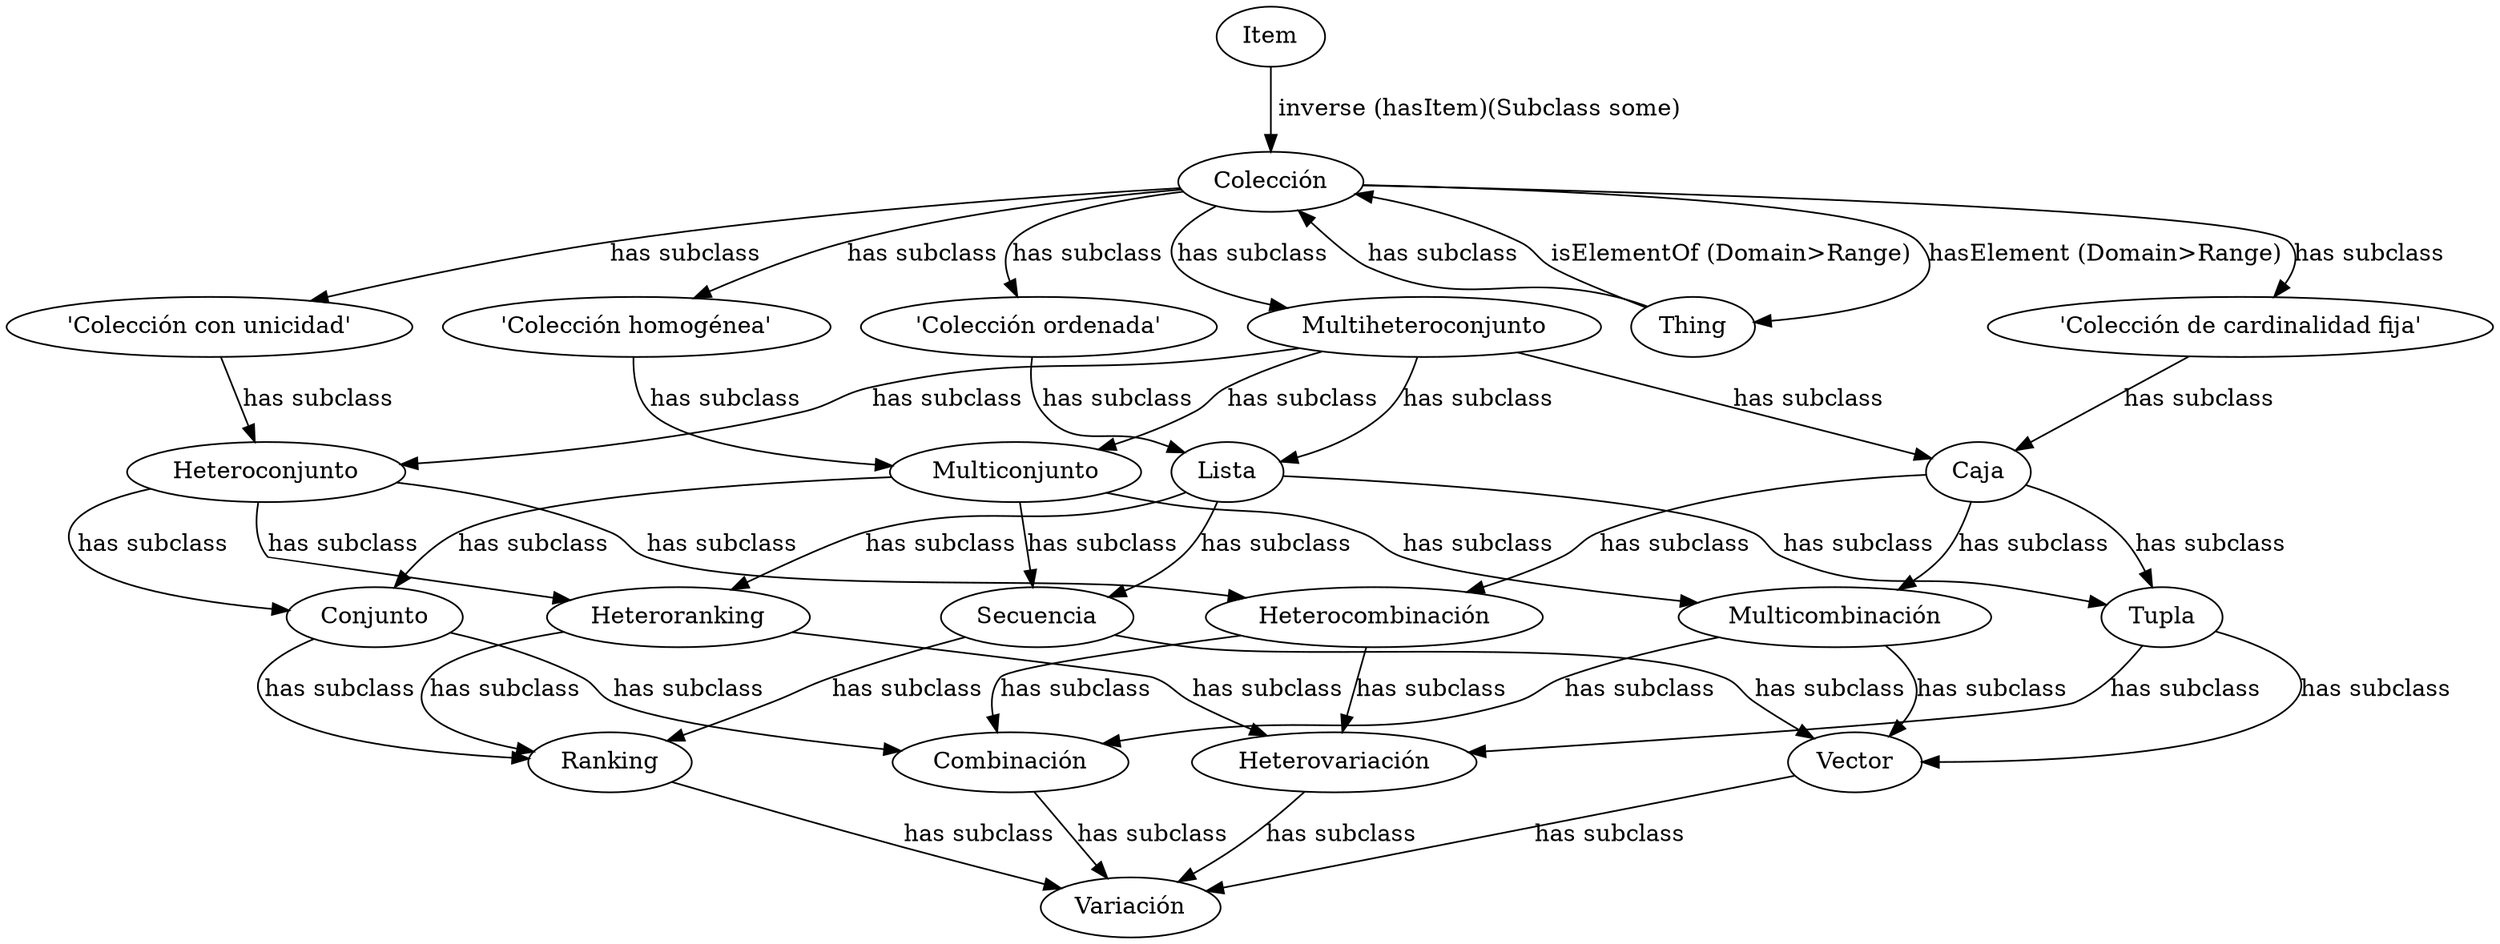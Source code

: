 digraph g {
	"Caja" -> "Tupla" [label="has subclass"]
	"Colección" -> "'Colección de cardinalidad fija'" [label="has subclass"]
	"Multicombinación" -> "Combinación" [label="has subclass"]
	"Caja" -> "Multicombinación" [label="has subclass"]
	"Secuencia" -> "Vector" [label="has subclass"]
	"Tupla" -> "Vector" [label="has subclass"]
	"Multiheteroconjunto" -> "Lista" [label="has subclass"]
	"Heteroranking" -> "Ranking" [label="has subclass"]
	"Colección" -> "Multiheteroconjunto" [label="has subclass"]
	"Combinación" -> "Variación" [label="has subclass"]
	"Conjunto" -> "Combinación" [label="has subclass"]
	"Heteroconjunto" -> "Conjunto" [label="has subclass"]
	"'Colección de cardinalidad fija'" -> "Caja" [label="has subclass"]
	"'Colección ordenada'" -> "Lista" [label="has subclass"]
	"Item" -> "Colección" [label=" inverse (hasItem)(Subclass some)"]
	"Multiconjunto" -> "Secuencia" [label="has subclass"]
	"Multicombinación" -> "Vector" [label="has subclass"]
	"Vector" -> "Variación" [label="has subclass"]
	"Thing" -> "Colección" [label="has subclass"]
	"Multiconjunto" -> "Conjunto" [label="has subclass"]
	"Conjunto" -> "Ranking" [label="has subclass"]
	"Multiheteroconjunto" -> "Heteroconjunto" [label="has subclass"]
	"Colección" -> "Thing" [label="hasElement (Domain>Range)"]
	"Caja" -> "Heterocombinación" [label="has subclass"]
	"'Colección con unicidad'" -> "Heteroconjunto" [label="has subclass"]
	"Multiheteroconjunto" -> "Multiconjunto" [label="has subclass"]
	"Tupla" -> "Heterovariación" [label="has subclass"]
	"Heterocombinación" -> "Combinación" [label="has subclass"]
	"Heteroconjunto" -> "Heteroranking" [label="has subclass"]
	"Lista" -> "Tupla" [label="has subclass"]
	"Ranking" -> "Variación" [label="has subclass"]
	"Heteroranking" -> "Heterovariación" [label="has subclass"]
	"Lista" -> "Secuencia" [label="has subclass"]
	"Secuencia" -> "Ranking" [label="has subclass"]
	"Colección" -> "'Colección ordenada'" [label="has subclass"]
	"Heteroconjunto" -> "Heterocombinación" [label="has subclass"]
	"Multiheteroconjunto" -> "Caja" [label="has subclass"]
	"Multiconjunto" -> "Multicombinación" [label="has subclass"]
	"Heterocombinación" -> "Heterovariación" [label="has subclass"]
	"'Colección homogénea'" -> "Multiconjunto" [label="has subclass"]
	"Lista" -> "Heteroranking" [label="has subclass"]
	"Thing" -> "Colección" [label="isElementOf (Domain>Range)"]
	"Colección" -> "'Colección homogénea'" [label="has subclass"]
	"Colección" -> "'Colección con unicidad'" [label="has subclass"]
	"Heterovariación" -> "Variación" [label="has subclass"]
}
